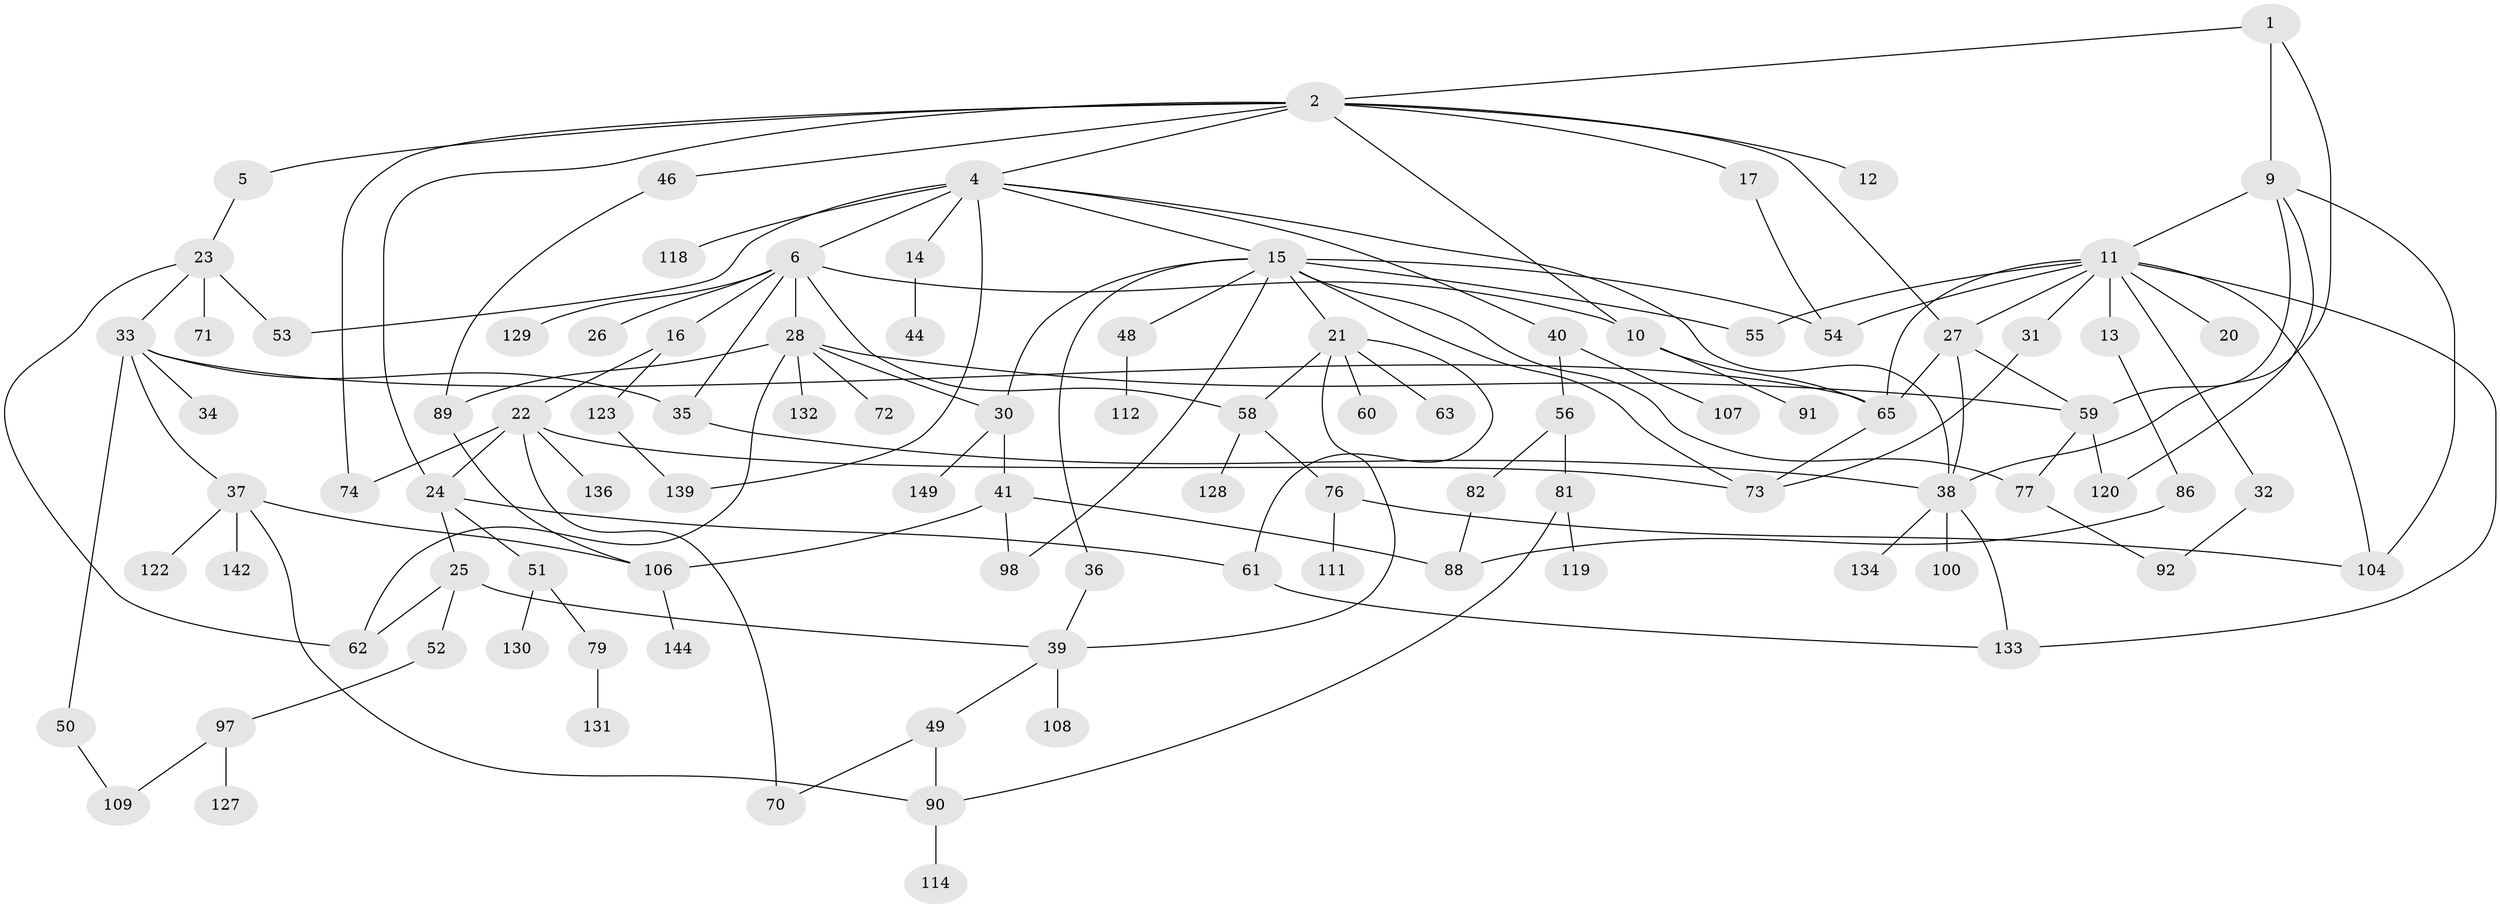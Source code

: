 // original degree distribution, {3: 0.21476510067114093, 9: 0.013422818791946308, 6: 0.053691275167785234, 2: 0.2550335570469799, 4: 0.11409395973154363, 5: 0.04697986577181208, 1: 0.30201342281879195}
// Generated by graph-tools (version 1.1) at 2025/41/03/06/25 10:41:30]
// undirected, 98 vertices, 142 edges
graph export_dot {
graph [start="1"]
  node [color=gray90,style=filled];
  1 [super="+110"];
  2 [super="+3"];
  4 [super="+8"];
  5;
  6 [super="+7"];
  9 [super="+145"];
  10 [super="+57"];
  11 [super="+43"];
  12;
  13 [super="+29"];
  14;
  15 [super="+18"];
  16 [super="+19"];
  17 [super="+95"];
  20;
  21 [super="+140"];
  22 [super="+87"];
  23 [super="+68"];
  24;
  25 [super="+42"];
  26;
  27 [super="+83"];
  28 [super="+101"];
  30 [super="+138"];
  31;
  32;
  33 [super="+117"];
  34 [super="+45"];
  35 [super="+69"];
  36 [super="+78"];
  37 [super="+141"];
  38 [super="+66"];
  39;
  40 [super="+47"];
  41 [super="+125"];
  44;
  46 [super="+116"];
  48;
  49 [super="+67"];
  50 [super="+102"];
  51 [super="+84"];
  52;
  53 [super="+135"];
  54 [super="+146"];
  55;
  56 [super="+64"];
  58 [super="+147"];
  59 [super="+94"];
  60;
  61 [super="+99"];
  62;
  63 [super="+113"];
  65 [super="+75"];
  70 [super="+85"];
  71;
  72;
  73 [super="+121"];
  74;
  76 [super="+80"];
  77;
  79;
  81 [super="+124"];
  82;
  86 [super="+96"];
  88 [super="+93"];
  89;
  90 [super="+103"];
  91;
  92 [super="+126"];
  97 [super="+115"];
  98;
  100;
  104 [super="+105"];
  106 [super="+137"];
  107;
  108;
  109;
  111;
  112;
  114;
  118;
  119;
  120 [super="+148"];
  122;
  123;
  127;
  128;
  129;
  130;
  131;
  132 [super="+143"];
  133;
  134;
  136;
  139;
  142;
  144;
  149;
  1 -- 2;
  1 -- 9;
  1 -- 38;
  2 -- 4;
  2 -- 5;
  2 -- 74;
  2 -- 10;
  2 -- 12;
  2 -- 46;
  2 -- 17;
  2 -- 24;
  2 -- 27;
  4 -- 6;
  4 -- 14;
  4 -- 139;
  4 -- 38;
  4 -- 53;
  4 -- 118;
  4 -- 40;
  4 -- 15;
  5 -- 23;
  6 -- 10;
  6 -- 28;
  6 -- 16;
  6 -- 129;
  6 -- 35;
  6 -- 26;
  6 -- 58;
  9 -- 11;
  9 -- 59;
  9 -- 120;
  9 -- 104;
  10 -- 65;
  10 -- 91;
  11 -- 13;
  11 -- 20;
  11 -- 27;
  11 -- 31;
  11 -- 32;
  11 -- 65;
  11 -- 133;
  11 -- 55;
  11 -- 54;
  11 -- 104;
  13 -- 86;
  14 -- 44;
  15 -- 21;
  15 -- 48;
  15 -- 98;
  15 -- 30;
  15 -- 36;
  15 -- 54;
  15 -- 55;
  15 -- 77;
  15 -- 73;
  16 -- 123;
  16 -- 22;
  17 -- 54;
  21 -- 39;
  21 -- 58;
  21 -- 60;
  21 -- 63;
  21 -- 61;
  22 -- 73;
  22 -- 136;
  22 -- 24;
  22 -- 74;
  22 -- 70;
  23 -- 33;
  23 -- 71;
  23 -- 53;
  23 -- 62;
  24 -- 25;
  24 -- 51;
  24 -- 61;
  25 -- 39;
  25 -- 52;
  25 -- 62;
  27 -- 59;
  27 -- 38;
  27 -- 65;
  28 -- 30;
  28 -- 72;
  28 -- 89;
  28 -- 62;
  28 -- 132;
  28 -- 59;
  30 -- 41;
  30 -- 149;
  31 -- 73;
  32 -- 92;
  33 -- 34;
  33 -- 37;
  33 -- 50;
  33 -- 35;
  33 -- 65;
  35 -- 38;
  36 -- 39;
  37 -- 122;
  37 -- 106;
  37 -- 90;
  37 -- 142;
  38 -- 100;
  38 -- 134;
  38 -- 133;
  39 -- 49;
  39 -- 108;
  40 -- 56;
  40 -- 107;
  41 -- 106;
  41 -- 98;
  41 -- 88;
  46 -- 89;
  48 -- 112;
  49 -- 70;
  49 -- 90;
  50 -- 109;
  51 -- 79;
  51 -- 130;
  52 -- 97;
  56 -- 81;
  56 -- 82;
  58 -- 76;
  58 -- 128;
  59 -- 77;
  59 -- 120;
  61 -- 133;
  65 -- 73;
  76 -- 104;
  76 -- 111;
  77 -- 92;
  79 -- 131;
  81 -- 119;
  81 -- 90;
  82 -- 88;
  86 -- 88;
  89 -- 106;
  90 -- 114;
  97 -- 127;
  97 -- 109;
  106 -- 144;
  123 -- 139;
}
